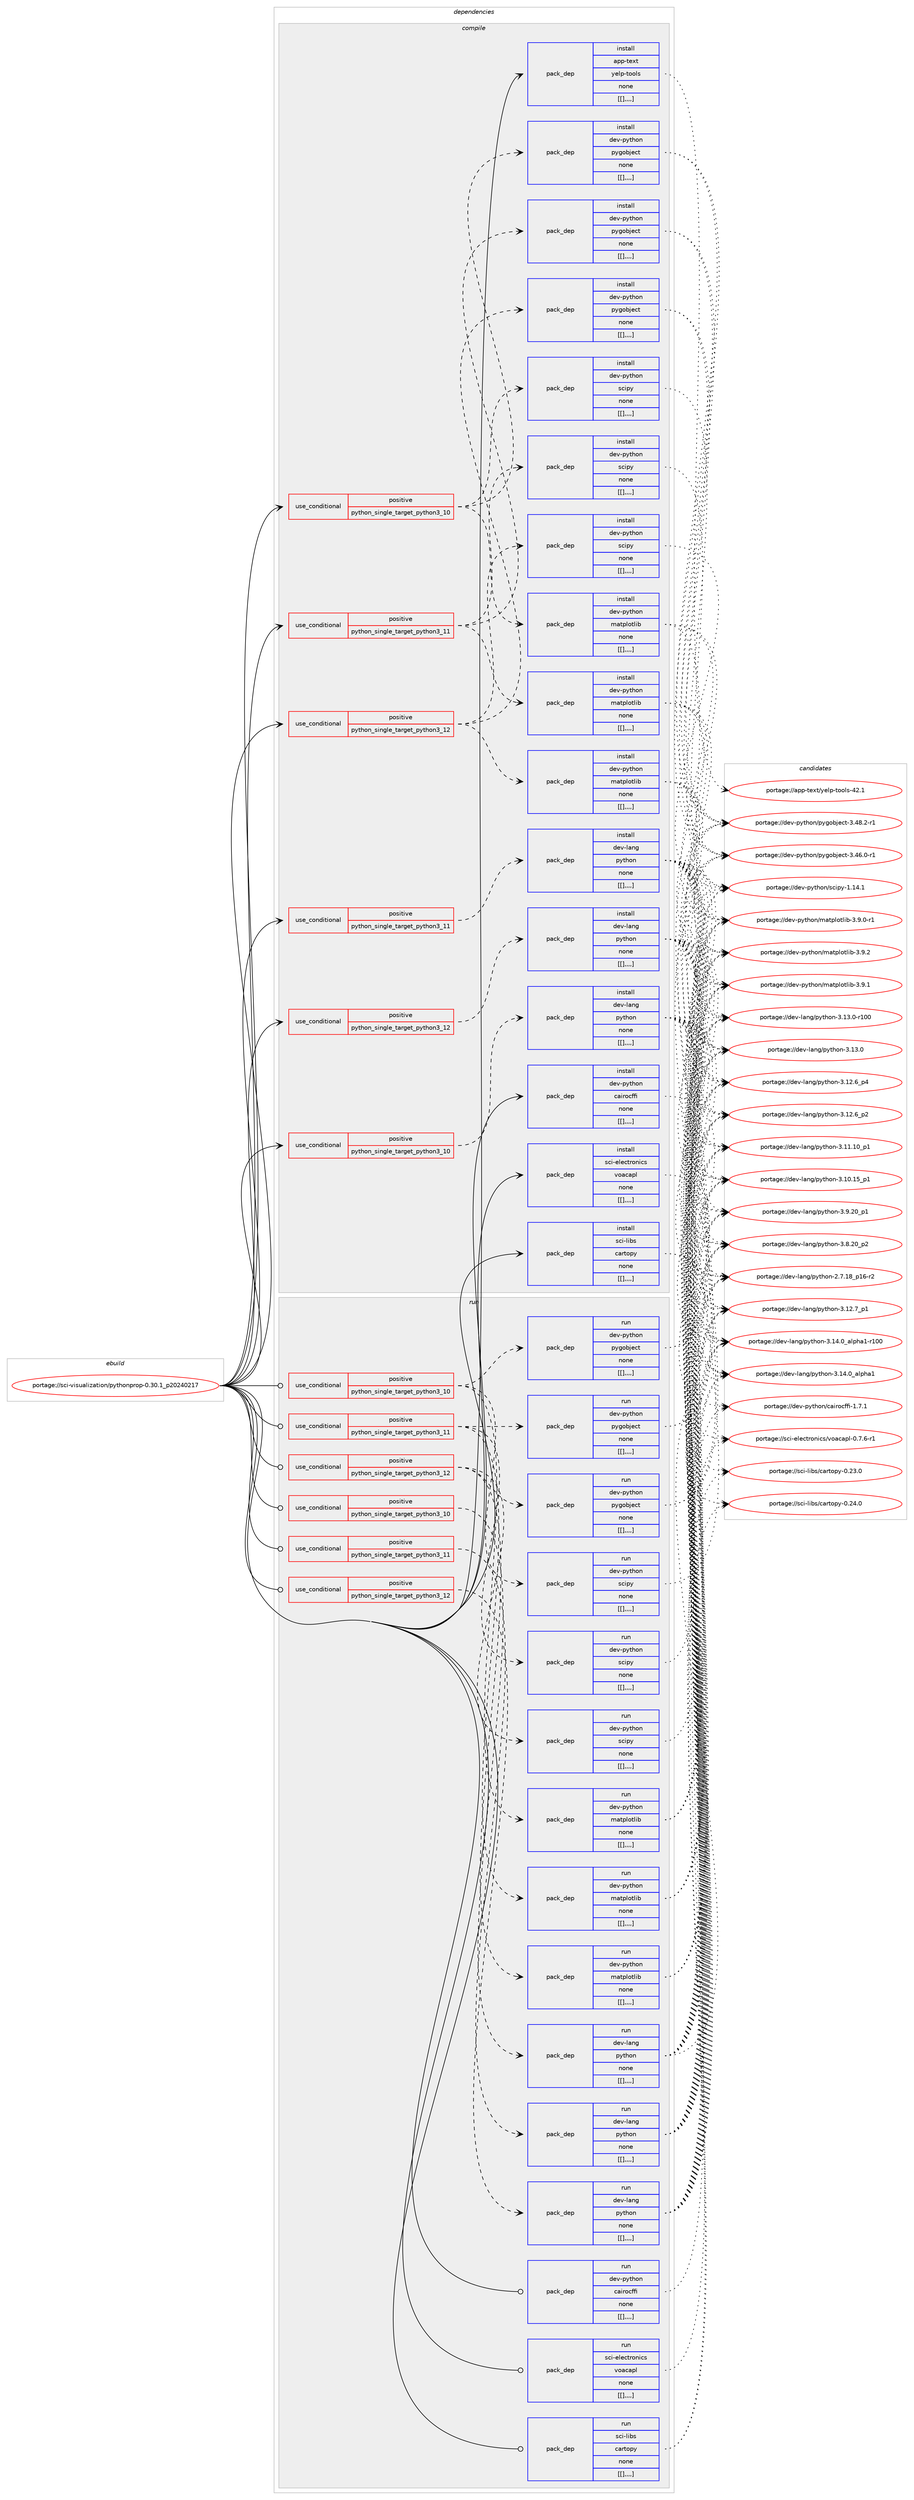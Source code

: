digraph prolog {

# *************
# Graph options
# *************

newrank=true;
concentrate=true;
compound=true;
graph [rankdir=LR,fontname=Helvetica,fontsize=10,ranksep=1.5];#, ranksep=2.5, nodesep=0.2];
edge  [arrowhead=vee];
node  [fontname=Helvetica,fontsize=10];

# **********
# The ebuild
# **********

subgraph cluster_leftcol {
color=gray;
label=<<i>ebuild</i>>;
id [label="portage://sci-visualization/pythonprop-0.30.1_p20240217", color=red, width=4, href="../sci-visualization/pythonprop-0.30.1_p20240217.svg"];
}

# ****************
# The dependencies
# ****************

subgraph cluster_midcol {
color=gray;
label=<<i>dependencies</i>>;
subgraph cluster_compile {
fillcolor="#eeeeee";
style=filled;
label=<<i>compile</i>>;
subgraph cond115905 {
dependency434928 [label=<<TABLE BORDER="0" CELLBORDER="1" CELLSPACING="0" CELLPADDING="4"><TR><TD ROWSPAN="3" CELLPADDING="10">use_conditional</TD></TR><TR><TD>positive</TD></TR><TR><TD>python_single_target_python3_10</TD></TR></TABLE>>, shape=none, color=red];
subgraph pack315859 {
dependency434956 [label=<<TABLE BORDER="0" CELLBORDER="1" CELLSPACING="0" CELLPADDING="4" WIDTH="220"><TR><TD ROWSPAN="6" CELLPADDING="30">pack_dep</TD></TR><TR><TD WIDTH="110">install</TD></TR><TR><TD>dev-lang</TD></TR><TR><TD>python</TD></TR><TR><TD>none</TD></TR><TR><TD>[[],,,,]</TD></TR></TABLE>>, shape=none, color=blue];
}
dependency434928:e -> dependency434956:w [weight=20,style="dashed",arrowhead="vee"];
}
id:e -> dependency434928:w [weight=20,style="solid",arrowhead="vee"];
subgraph cond115944 {
dependency434983 [label=<<TABLE BORDER="0" CELLBORDER="1" CELLSPACING="0" CELLPADDING="4"><TR><TD ROWSPAN="3" CELLPADDING="10">use_conditional</TD></TR><TR><TD>positive</TD></TR><TR><TD>python_single_target_python3_10</TD></TR></TABLE>>, shape=none, color=red];
subgraph pack315881 {
dependency435012 [label=<<TABLE BORDER="0" CELLBORDER="1" CELLSPACING="0" CELLPADDING="4" WIDTH="220"><TR><TD ROWSPAN="6" CELLPADDING="30">pack_dep</TD></TR><TR><TD WIDTH="110">install</TD></TR><TR><TD>dev-python</TD></TR><TR><TD>pygobject</TD></TR><TR><TD>none</TD></TR><TR><TD>[[],,,,]</TD></TR></TABLE>>, shape=none, color=blue];
}
dependency434983:e -> dependency435012:w [weight=20,style="dashed",arrowhead="vee"];
subgraph pack315895 {
dependency435036 [label=<<TABLE BORDER="0" CELLBORDER="1" CELLSPACING="0" CELLPADDING="4" WIDTH="220"><TR><TD ROWSPAN="6" CELLPADDING="30">pack_dep</TD></TR><TR><TD WIDTH="110">install</TD></TR><TR><TD>dev-python</TD></TR><TR><TD>matplotlib</TD></TR><TR><TD>none</TD></TR><TR><TD>[[],,,,]</TD></TR></TABLE>>, shape=none, color=blue];
}
dependency434983:e -> dependency435036:w [weight=20,style="dashed",arrowhead="vee"];
subgraph pack315919 {
dependency435040 [label=<<TABLE BORDER="0" CELLBORDER="1" CELLSPACING="0" CELLPADDING="4" WIDTH="220"><TR><TD ROWSPAN="6" CELLPADDING="30">pack_dep</TD></TR><TR><TD WIDTH="110">install</TD></TR><TR><TD>dev-python</TD></TR><TR><TD>scipy</TD></TR><TR><TD>none</TD></TR><TR><TD>[[],,,,]</TD></TR></TABLE>>, shape=none, color=blue];
}
dependency434983:e -> dependency435040:w [weight=20,style="dashed",arrowhead="vee"];
}
id:e -> dependency434983:w [weight=20,style="solid",arrowhead="vee"];
subgraph cond115973 {
dependency435116 [label=<<TABLE BORDER="0" CELLBORDER="1" CELLSPACING="0" CELLPADDING="4"><TR><TD ROWSPAN="3" CELLPADDING="10">use_conditional</TD></TR><TR><TD>positive</TD></TR><TR><TD>python_single_target_python3_11</TD></TR></TABLE>>, shape=none, color=red];
subgraph pack316006 {
dependency435212 [label=<<TABLE BORDER="0" CELLBORDER="1" CELLSPACING="0" CELLPADDING="4" WIDTH="220"><TR><TD ROWSPAN="6" CELLPADDING="30">pack_dep</TD></TR><TR><TD WIDTH="110">install</TD></TR><TR><TD>dev-lang</TD></TR><TR><TD>python</TD></TR><TR><TD>none</TD></TR><TR><TD>[[],,,,]</TD></TR></TABLE>>, shape=none, color=blue];
}
dependency435116:e -> dependency435212:w [weight=20,style="dashed",arrowhead="vee"];
}
id:e -> dependency435116:w [weight=20,style="solid",arrowhead="vee"];
subgraph cond116032 {
dependency435218 [label=<<TABLE BORDER="0" CELLBORDER="1" CELLSPACING="0" CELLPADDING="4"><TR><TD ROWSPAN="3" CELLPADDING="10">use_conditional</TD></TR><TR><TD>positive</TD></TR><TR><TD>python_single_target_python3_11</TD></TR></TABLE>>, shape=none, color=red];
subgraph pack316028 {
dependency435294 [label=<<TABLE BORDER="0" CELLBORDER="1" CELLSPACING="0" CELLPADDING="4" WIDTH="220"><TR><TD ROWSPAN="6" CELLPADDING="30">pack_dep</TD></TR><TR><TD WIDTH="110">install</TD></TR><TR><TD>dev-python</TD></TR><TR><TD>pygobject</TD></TR><TR><TD>none</TD></TR><TR><TD>[[],,,,]</TD></TR></TABLE>>, shape=none, color=blue];
}
dependency435218:e -> dependency435294:w [weight=20,style="dashed",arrowhead="vee"];
subgraph pack316075 {
dependency435300 [label=<<TABLE BORDER="0" CELLBORDER="1" CELLSPACING="0" CELLPADDING="4" WIDTH="220"><TR><TD ROWSPAN="6" CELLPADDING="30">pack_dep</TD></TR><TR><TD WIDTH="110">install</TD></TR><TR><TD>dev-python</TD></TR><TR><TD>matplotlib</TD></TR><TR><TD>none</TD></TR><TR><TD>[[],,,,]</TD></TR></TABLE>>, shape=none, color=blue];
}
dependency435218:e -> dependency435300:w [weight=20,style="dashed",arrowhead="vee"];
subgraph pack316079 {
dependency435306 [label=<<TABLE BORDER="0" CELLBORDER="1" CELLSPACING="0" CELLPADDING="4" WIDTH="220"><TR><TD ROWSPAN="6" CELLPADDING="30">pack_dep</TD></TR><TR><TD WIDTH="110">install</TD></TR><TR><TD>dev-python</TD></TR><TR><TD>scipy</TD></TR><TR><TD>none</TD></TR><TR><TD>[[],,,,]</TD></TR></TABLE>>, shape=none, color=blue];
}
dependency435218:e -> dependency435306:w [weight=20,style="dashed",arrowhead="vee"];
}
id:e -> dependency435218:w [weight=20,style="solid",arrowhead="vee"];
subgraph cond116065 {
dependency435381 [label=<<TABLE BORDER="0" CELLBORDER="1" CELLSPACING="0" CELLPADDING="4"><TR><TD ROWSPAN="3" CELLPADDING="10">use_conditional</TD></TR><TR><TD>positive</TD></TR><TR><TD>python_single_target_python3_12</TD></TR></TABLE>>, shape=none, color=red];
subgraph pack316128 {
dependency435386 [label=<<TABLE BORDER="0" CELLBORDER="1" CELLSPACING="0" CELLPADDING="4" WIDTH="220"><TR><TD ROWSPAN="6" CELLPADDING="30">pack_dep</TD></TR><TR><TD WIDTH="110">install</TD></TR><TR><TD>dev-lang</TD></TR><TR><TD>python</TD></TR><TR><TD>none</TD></TR><TR><TD>[[],,,,]</TD></TR></TABLE>>, shape=none, color=blue];
}
dependency435381:e -> dependency435386:w [weight=20,style="dashed",arrowhead="vee"];
}
id:e -> dependency435381:w [weight=20,style="solid",arrowhead="vee"];
subgraph cond116097 {
dependency435475 [label=<<TABLE BORDER="0" CELLBORDER="1" CELLSPACING="0" CELLPADDING="4"><TR><TD ROWSPAN="3" CELLPADDING="10">use_conditional</TD></TR><TR><TD>positive</TD></TR><TR><TD>python_single_target_python3_12</TD></TR></TABLE>>, shape=none, color=red];
subgraph pack316205 {
dependency435535 [label=<<TABLE BORDER="0" CELLBORDER="1" CELLSPACING="0" CELLPADDING="4" WIDTH="220"><TR><TD ROWSPAN="6" CELLPADDING="30">pack_dep</TD></TR><TR><TD WIDTH="110">install</TD></TR><TR><TD>dev-python</TD></TR><TR><TD>pygobject</TD></TR><TR><TD>none</TD></TR><TR><TD>[[],,,,]</TD></TR></TABLE>>, shape=none, color=blue];
}
dependency435475:e -> dependency435535:w [weight=20,style="dashed",arrowhead="vee"];
subgraph pack316239 {
dependency435576 [label=<<TABLE BORDER="0" CELLBORDER="1" CELLSPACING="0" CELLPADDING="4" WIDTH="220"><TR><TD ROWSPAN="6" CELLPADDING="30">pack_dep</TD></TR><TR><TD WIDTH="110">install</TD></TR><TR><TD>dev-python</TD></TR><TR><TD>matplotlib</TD></TR><TR><TD>none</TD></TR><TR><TD>[[],,,,]</TD></TR></TABLE>>, shape=none, color=blue];
}
dependency435475:e -> dependency435576:w [weight=20,style="dashed",arrowhead="vee"];
subgraph pack316298 {
dependency435650 [label=<<TABLE BORDER="0" CELLBORDER="1" CELLSPACING="0" CELLPADDING="4" WIDTH="220"><TR><TD ROWSPAN="6" CELLPADDING="30">pack_dep</TD></TR><TR><TD WIDTH="110">install</TD></TR><TR><TD>dev-python</TD></TR><TR><TD>scipy</TD></TR><TR><TD>none</TD></TR><TR><TD>[[],,,,]</TD></TR></TABLE>>, shape=none, color=blue];
}
dependency435475:e -> dependency435650:w [weight=20,style="dashed",arrowhead="vee"];
}
id:e -> dependency435475:w [weight=20,style="solid",arrowhead="vee"];
subgraph pack316316 {
dependency435676 [label=<<TABLE BORDER="0" CELLBORDER="1" CELLSPACING="0" CELLPADDING="4" WIDTH="220"><TR><TD ROWSPAN="6" CELLPADDING="30">pack_dep</TD></TR><TR><TD WIDTH="110">install</TD></TR><TR><TD>app-text</TD></TR><TR><TD>yelp-tools</TD></TR><TR><TD>none</TD></TR><TR><TD>[[],,,,]</TD></TR></TABLE>>, shape=none, color=blue];
}
id:e -> dependency435676:w [weight=20,style="solid",arrowhead="vee"];
subgraph pack316361 {
dependency435750 [label=<<TABLE BORDER="0" CELLBORDER="1" CELLSPACING="0" CELLPADDING="4" WIDTH="220"><TR><TD ROWSPAN="6" CELLPADDING="30">pack_dep</TD></TR><TR><TD WIDTH="110">install</TD></TR><TR><TD>dev-python</TD></TR><TR><TD>cairocffi</TD></TR><TR><TD>none</TD></TR><TR><TD>[[],,,,]</TD></TR></TABLE>>, shape=none, color=blue];
}
id:e -> dependency435750:w [weight=20,style="solid",arrowhead="vee"];
subgraph pack316386 {
dependency435772 [label=<<TABLE BORDER="0" CELLBORDER="1" CELLSPACING="0" CELLPADDING="4" WIDTH="220"><TR><TD ROWSPAN="6" CELLPADDING="30">pack_dep</TD></TR><TR><TD WIDTH="110">install</TD></TR><TR><TD>sci-electronics</TD></TR><TR><TD>voacapl</TD></TR><TR><TD>none</TD></TR><TR><TD>[[],,,,]</TD></TR></TABLE>>, shape=none, color=blue];
}
id:e -> dependency435772:w [weight=20,style="solid",arrowhead="vee"];
subgraph pack316389 {
dependency435811 [label=<<TABLE BORDER="0" CELLBORDER="1" CELLSPACING="0" CELLPADDING="4" WIDTH="220"><TR><TD ROWSPAN="6" CELLPADDING="30">pack_dep</TD></TR><TR><TD WIDTH="110">install</TD></TR><TR><TD>sci-libs</TD></TR><TR><TD>cartopy</TD></TR><TR><TD>none</TD></TR><TR><TD>[[],,,,]</TD></TR></TABLE>>, shape=none, color=blue];
}
id:e -> dependency435811:w [weight=20,style="solid",arrowhead="vee"];
}
subgraph cluster_compileandrun {
fillcolor="#eeeeee";
style=filled;
label=<<i>compile and run</i>>;
}
subgraph cluster_run {
fillcolor="#eeeeee";
style=filled;
label=<<i>run</i>>;
subgraph cond116233 {
dependency435847 [label=<<TABLE BORDER="0" CELLBORDER="1" CELLSPACING="0" CELLPADDING="4"><TR><TD ROWSPAN="3" CELLPADDING="10">use_conditional</TD></TR><TR><TD>positive</TD></TR><TR><TD>python_single_target_python3_10</TD></TR></TABLE>>, shape=none, color=red];
subgraph pack316446 {
dependency435849 [label=<<TABLE BORDER="0" CELLBORDER="1" CELLSPACING="0" CELLPADDING="4" WIDTH="220"><TR><TD ROWSPAN="6" CELLPADDING="30">pack_dep</TD></TR><TR><TD WIDTH="110">run</TD></TR><TR><TD>dev-lang</TD></TR><TR><TD>python</TD></TR><TR><TD>none</TD></TR><TR><TD>[[],,,,]</TD></TR></TABLE>>, shape=none, color=blue];
}
dependency435847:e -> dependency435849:w [weight=20,style="dashed",arrowhead="vee"];
}
id:e -> dependency435847:w [weight=20,style="solid",arrowhead="odot"];
subgraph cond116238 {
dependency435865 [label=<<TABLE BORDER="0" CELLBORDER="1" CELLSPACING="0" CELLPADDING="4"><TR><TD ROWSPAN="3" CELLPADDING="10">use_conditional</TD></TR><TR><TD>positive</TD></TR><TR><TD>python_single_target_python3_10</TD></TR></TABLE>>, shape=none, color=red];
subgraph pack316461 {
dependency435869 [label=<<TABLE BORDER="0" CELLBORDER="1" CELLSPACING="0" CELLPADDING="4" WIDTH="220"><TR><TD ROWSPAN="6" CELLPADDING="30">pack_dep</TD></TR><TR><TD WIDTH="110">run</TD></TR><TR><TD>dev-python</TD></TR><TR><TD>pygobject</TD></TR><TR><TD>none</TD></TR><TR><TD>[[],,,,]</TD></TR></TABLE>>, shape=none, color=blue];
}
dependency435865:e -> dependency435869:w [weight=20,style="dashed",arrowhead="vee"];
subgraph pack316472 {
dependency435901 [label=<<TABLE BORDER="0" CELLBORDER="1" CELLSPACING="0" CELLPADDING="4" WIDTH="220"><TR><TD ROWSPAN="6" CELLPADDING="30">pack_dep</TD></TR><TR><TD WIDTH="110">run</TD></TR><TR><TD>dev-python</TD></TR><TR><TD>matplotlib</TD></TR><TR><TD>none</TD></TR><TR><TD>[[],,,,]</TD></TR></TABLE>>, shape=none, color=blue];
}
dependency435865:e -> dependency435901:w [weight=20,style="dashed",arrowhead="vee"];
subgraph pack316494 {
dependency435951 [label=<<TABLE BORDER="0" CELLBORDER="1" CELLSPACING="0" CELLPADDING="4" WIDTH="220"><TR><TD ROWSPAN="6" CELLPADDING="30">pack_dep</TD></TR><TR><TD WIDTH="110">run</TD></TR><TR><TD>dev-python</TD></TR><TR><TD>scipy</TD></TR><TR><TD>none</TD></TR><TR><TD>[[],,,,]</TD></TR></TABLE>>, shape=none, color=blue];
}
dependency435865:e -> dependency435951:w [weight=20,style="dashed",arrowhead="vee"];
}
id:e -> dependency435865:w [weight=20,style="solid",arrowhead="odot"];
subgraph cond116267 {
dependency435973 [label=<<TABLE BORDER="0" CELLBORDER="1" CELLSPACING="0" CELLPADDING="4"><TR><TD ROWSPAN="3" CELLPADDING="10">use_conditional</TD></TR><TR><TD>positive</TD></TR><TR><TD>python_single_target_python3_11</TD></TR></TABLE>>, shape=none, color=red];
subgraph pack316537 {
dependency435975 [label=<<TABLE BORDER="0" CELLBORDER="1" CELLSPACING="0" CELLPADDING="4" WIDTH="220"><TR><TD ROWSPAN="6" CELLPADDING="30">pack_dep</TD></TR><TR><TD WIDTH="110">run</TD></TR><TR><TD>dev-lang</TD></TR><TR><TD>python</TD></TR><TR><TD>none</TD></TR><TR><TD>[[],,,,]</TD></TR></TABLE>>, shape=none, color=blue];
}
dependency435973:e -> dependency435975:w [weight=20,style="dashed",arrowhead="vee"];
}
id:e -> dependency435973:w [weight=20,style="solid",arrowhead="odot"];
subgraph cond116270 {
dependency436009 [label=<<TABLE BORDER="0" CELLBORDER="1" CELLSPACING="0" CELLPADDING="4"><TR><TD ROWSPAN="3" CELLPADDING="10">use_conditional</TD></TR><TR><TD>positive</TD></TR><TR><TD>python_single_target_python3_11</TD></TR></TABLE>>, shape=none, color=red];
subgraph pack316573 {
dependency436037 [label=<<TABLE BORDER="0" CELLBORDER="1" CELLSPACING="0" CELLPADDING="4" WIDTH="220"><TR><TD ROWSPAN="6" CELLPADDING="30">pack_dep</TD></TR><TR><TD WIDTH="110">run</TD></TR><TR><TD>dev-python</TD></TR><TR><TD>pygobject</TD></TR><TR><TD>none</TD></TR><TR><TD>[[],,,,]</TD></TR></TABLE>>, shape=none, color=blue];
}
dependency436009:e -> dependency436037:w [weight=20,style="dashed",arrowhead="vee"];
subgraph pack316587 {
dependency436041 [label=<<TABLE BORDER="0" CELLBORDER="1" CELLSPACING="0" CELLPADDING="4" WIDTH="220"><TR><TD ROWSPAN="6" CELLPADDING="30">pack_dep</TD></TR><TR><TD WIDTH="110">run</TD></TR><TR><TD>dev-python</TD></TR><TR><TD>matplotlib</TD></TR><TR><TD>none</TD></TR><TR><TD>[[],,,,]</TD></TR></TABLE>>, shape=none, color=blue];
}
dependency436009:e -> dependency436041:w [weight=20,style="dashed",arrowhead="vee"];
subgraph pack316609 {
dependency436071 [label=<<TABLE BORDER="0" CELLBORDER="1" CELLSPACING="0" CELLPADDING="4" WIDTH="220"><TR><TD ROWSPAN="6" CELLPADDING="30">pack_dep</TD></TR><TR><TD WIDTH="110">run</TD></TR><TR><TD>dev-python</TD></TR><TR><TD>scipy</TD></TR><TR><TD>none</TD></TR><TR><TD>[[],,,,]</TD></TR></TABLE>>, shape=none, color=blue];
}
dependency436009:e -> dependency436071:w [weight=20,style="dashed",arrowhead="vee"];
}
id:e -> dependency436009:w [weight=20,style="solid",arrowhead="odot"];
subgraph cond116289 {
dependency436091 [label=<<TABLE BORDER="0" CELLBORDER="1" CELLSPACING="0" CELLPADDING="4"><TR><TD ROWSPAN="3" CELLPADDING="10">use_conditional</TD></TR><TR><TD>positive</TD></TR><TR><TD>python_single_target_python3_12</TD></TR></TABLE>>, shape=none, color=red];
subgraph pack316635 {
dependency436105 [label=<<TABLE BORDER="0" CELLBORDER="1" CELLSPACING="0" CELLPADDING="4" WIDTH="220"><TR><TD ROWSPAN="6" CELLPADDING="30">pack_dep</TD></TR><TR><TD WIDTH="110">run</TD></TR><TR><TD>dev-lang</TD></TR><TR><TD>python</TD></TR><TR><TD>none</TD></TR><TR><TD>[[],,,,]</TD></TR></TABLE>>, shape=none, color=blue];
}
dependency436091:e -> dependency436105:w [weight=20,style="dashed",arrowhead="vee"];
}
id:e -> dependency436091:w [weight=20,style="solid",arrowhead="odot"];
subgraph cond116299 {
dependency436139 [label=<<TABLE BORDER="0" CELLBORDER="1" CELLSPACING="0" CELLPADDING="4"><TR><TD ROWSPAN="3" CELLPADDING="10">use_conditional</TD></TR><TR><TD>positive</TD></TR><TR><TD>python_single_target_python3_12</TD></TR></TABLE>>, shape=none, color=red];
subgraph pack316667 {
dependency436177 [label=<<TABLE BORDER="0" CELLBORDER="1" CELLSPACING="0" CELLPADDING="4" WIDTH="220"><TR><TD ROWSPAN="6" CELLPADDING="30">pack_dep</TD></TR><TR><TD WIDTH="110">run</TD></TR><TR><TD>dev-python</TD></TR><TR><TD>pygobject</TD></TR><TR><TD>none</TD></TR><TR><TD>[[],,,,]</TD></TR></TABLE>>, shape=none, color=blue];
}
dependency436139:e -> dependency436177:w [weight=20,style="dashed",arrowhead="vee"];
subgraph pack316703 {
dependency436198 [label=<<TABLE BORDER="0" CELLBORDER="1" CELLSPACING="0" CELLPADDING="4" WIDTH="220"><TR><TD ROWSPAN="6" CELLPADDING="30">pack_dep</TD></TR><TR><TD WIDTH="110">run</TD></TR><TR><TD>dev-python</TD></TR><TR><TD>matplotlib</TD></TR><TR><TD>none</TD></TR><TR><TD>[[],,,,]</TD></TR></TABLE>>, shape=none, color=blue];
}
dependency436139:e -> dependency436198:w [weight=20,style="dashed",arrowhead="vee"];
subgraph pack316715 {
dependency436219 [label=<<TABLE BORDER="0" CELLBORDER="1" CELLSPACING="0" CELLPADDING="4" WIDTH="220"><TR><TD ROWSPAN="6" CELLPADDING="30">pack_dep</TD></TR><TR><TD WIDTH="110">run</TD></TR><TR><TD>dev-python</TD></TR><TR><TD>scipy</TD></TR><TR><TD>none</TD></TR><TR><TD>[[],,,,]</TD></TR></TABLE>>, shape=none, color=blue];
}
dependency436139:e -> dependency436219:w [weight=20,style="dashed",arrowhead="vee"];
}
id:e -> dependency436139:w [weight=20,style="solid",arrowhead="odot"];
subgraph pack316728 {
dependency436234 [label=<<TABLE BORDER="0" CELLBORDER="1" CELLSPACING="0" CELLPADDING="4" WIDTH="220"><TR><TD ROWSPAN="6" CELLPADDING="30">pack_dep</TD></TR><TR><TD WIDTH="110">run</TD></TR><TR><TD>dev-python</TD></TR><TR><TD>cairocffi</TD></TR><TR><TD>none</TD></TR><TR><TD>[[],,,,]</TD></TR></TABLE>>, shape=none, color=blue];
}
id:e -> dependency436234:w [weight=20,style="solid",arrowhead="odot"];
subgraph pack316739 {
dependency436237 [label=<<TABLE BORDER="0" CELLBORDER="1" CELLSPACING="0" CELLPADDING="4" WIDTH="220"><TR><TD ROWSPAN="6" CELLPADDING="30">pack_dep</TD></TR><TR><TD WIDTH="110">run</TD></TR><TR><TD>sci-electronics</TD></TR><TR><TD>voacapl</TD></TR><TR><TD>none</TD></TR><TR><TD>[[],,,,]</TD></TR></TABLE>>, shape=none, color=blue];
}
id:e -> dependency436237:w [weight=20,style="solid",arrowhead="odot"];
subgraph pack316747 {
dependency436251 [label=<<TABLE BORDER="0" CELLBORDER="1" CELLSPACING="0" CELLPADDING="4" WIDTH="220"><TR><TD ROWSPAN="6" CELLPADDING="30">pack_dep</TD></TR><TR><TD WIDTH="110">run</TD></TR><TR><TD>sci-libs</TD></TR><TR><TD>cartopy</TD></TR><TR><TD>none</TD></TR><TR><TD>[[],,,,]</TD></TR></TABLE>>, shape=none, color=blue];
}
id:e -> dependency436251:w [weight=20,style="solid",arrowhead="odot"];
}
}

# **************
# The candidates
# **************

subgraph cluster_choices {
rank=same;
color=gray;
label=<<i>candidates</i>>;

subgraph choice315445 {
color=black;
nodesep=1;
choice100101118451089711010347112121116104111110455146495246489597108112104974945114494848 [label="portage://dev-lang/python-3.14.0_alpha1-r100", color=red, width=4,href="../dev-lang/python-3.14.0_alpha1-r100.svg"];
choice1001011184510897110103471121211161041111104551464952464895971081121049749 [label="portage://dev-lang/python-3.14.0_alpha1", color=red, width=4,href="../dev-lang/python-3.14.0_alpha1.svg"];
choice1001011184510897110103471121211161041111104551464951464845114494848 [label="portage://dev-lang/python-3.13.0-r100", color=red, width=4,href="../dev-lang/python-3.13.0-r100.svg"];
choice10010111845108971101034711212111610411111045514649514648 [label="portage://dev-lang/python-3.13.0", color=red, width=4,href="../dev-lang/python-3.13.0.svg"];
choice100101118451089711010347112121116104111110455146495046559511249 [label="portage://dev-lang/python-3.12.7_p1", color=red, width=4,href="../dev-lang/python-3.12.7_p1.svg"];
choice100101118451089711010347112121116104111110455146495046549511252 [label="portage://dev-lang/python-3.12.6_p4", color=red, width=4,href="../dev-lang/python-3.12.6_p4.svg"];
choice100101118451089711010347112121116104111110455146495046549511250 [label="portage://dev-lang/python-3.12.6_p2", color=red, width=4,href="../dev-lang/python-3.12.6_p2.svg"];
choice10010111845108971101034711212111610411111045514649494649489511249 [label="portage://dev-lang/python-3.11.10_p1", color=red, width=4,href="../dev-lang/python-3.11.10_p1.svg"];
choice10010111845108971101034711212111610411111045514649484649539511249 [label="portage://dev-lang/python-3.10.15_p1", color=red, width=4,href="../dev-lang/python-3.10.15_p1.svg"];
choice100101118451089711010347112121116104111110455146574650489511249 [label="portage://dev-lang/python-3.9.20_p1", color=red, width=4,href="../dev-lang/python-3.9.20_p1.svg"];
choice100101118451089711010347112121116104111110455146564650489511250 [label="portage://dev-lang/python-3.8.20_p2", color=red, width=4,href="../dev-lang/python-3.8.20_p2.svg"];
choice100101118451089711010347112121116104111110455046554649569511249544511450 [label="portage://dev-lang/python-2.7.18_p16-r2", color=red, width=4,href="../dev-lang/python-2.7.18_p16-r2.svg"];
dependency434956:e -> choice100101118451089711010347112121116104111110455146495246489597108112104974945114494848:w [style=dotted,weight="100"];
dependency434956:e -> choice1001011184510897110103471121211161041111104551464952464895971081121049749:w [style=dotted,weight="100"];
dependency434956:e -> choice1001011184510897110103471121211161041111104551464951464845114494848:w [style=dotted,weight="100"];
dependency434956:e -> choice10010111845108971101034711212111610411111045514649514648:w [style=dotted,weight="100"];
dependency434956:e -> choice100101118451089711010347112121116104111110455146495046559511249:w [style=dotted,weight="100"];
dependency434956:e -> choice100101118451089711010347112121116104111110455146495046549511252:w [style=dotted,weight="100"];
dependency434956:e -> choice100101118451089711010347112121116104111110455146495046549511250:w [style=dotted,weight="100"];
dependency434956:e -> choice10010111845108971101034711212111610411111045514649494649489511249:w [style=dotted,weight="100"];
dependency434956:e -> choice10010111845108971101034711212111610411111045514649484649539511249:w [style=dotted,weight="100"];
dependency434956:e -> choice100101118451089711010347112121116104111110455146574650489511249:w [style=dotted,weight="100"];
dependency434956:e -> choice100101118451089711010347112121116104111110455146564650489511250:w [style=dotted,weight="100"];
dependency434956:e -> choice100101118451089711010347112121116104111110455046554649569511249544511450:w [style=dotted,weight="100"];
}
subgraph choice315471 {
color=black;
nodesep=1;
choice10010111845112121116104111110471121211031119810610199116455146525646504511449 [label="portage://dev-python/pygobject-3.48.2-r1", color=red, width=4,href="../dev-python/pygobject-3.48.2-r1.svg"];
choice10010111845112121116104111110471121211031119810610199116455146525446484511449 [label="portage://dev-python/pygobject-3.46.0-r1", color=red, width=4,href="../dev-python/pygobject-3.46.0-r1.svg"];
dependency435012:e -> choice10010111845112121116104111110471121211031119810610199116455146525646504511449:w [style=dotted,weight="100"];
dependency435012:e -> choice10010111845112121116104111110471121211031119810610199116455146525446484511449:w [style=dotted,weight="100"];
}
subgraph choice315489 {
color=black;
nodesep=1;
choice10010111845112121116104111110471099711611210811111610810598455146574650 [label="portage://dev-python/matplotlib-3.9.2", color=red, width=4,href="../dev-python/matplotlib-3.9.2.svg"];
choice10010111845112121116104111110471099711611210811111610810598455146574649 [label="portage://dev-python/matplotlib-3.9.1", color=red, width=4,href="../dev-python/matplotlib-3.9.1.svg"];
choice100101118451121211161041111104710997116112108111116108105984551465746484511449 [label="portage://dev-python/matplotlib-3.9.0-r1", color=red, width=4,href="../dev-python/matplotlib-3.9.0-r1.svg"];
dependency435036:e -> choice10010111845112121116104111110471099711611210811111610810598455146574650:w [style=dotted,weight="100"];
dependency435036:e -> choice10010111845112121116104111110471099711611210811111610810598455146574649:w [style=dotted,weight="100"];
dependency435036:e -> choice100101118451121211161041111104710997116112108111116108105984551465746484511449:w [style=dotted,weight="100"];
}
subgraph choice315503 {
color=black;
nodesep=1;
choice10010111845112121116104111110471159910511212145494649524649 [label="portage://dev-python/scipy-1.14.1", color=red, width=4,href="../dev-python/scipy-1.14.1.svg"];
dependency435040:e -> choice10010111845112121116104111110471159910511212145494649524649:w [style=dotted,weight="100"];
}
subgraph choice315514 {
color=black;
nodesep=1;
choice100101118451089711010347112121116104111110455146495246489597108112104974945114494848 [label="portage://dev-lang/python-3.14.0_alpha1-r100", color=red, width=4,href="../dev-lang/python-3.14.0_alpha1-r100.svg"];
choice1001011184510897110103471121211161041111104551464952464895971081121049749 [label="portage://dev-lang/python-3.14.0_alpha1", color=red, width=4,href="../dev-lang/python-3.14.0_alpha1.svg"];
choice1001011184510897110103471121211161041111104551464951464845114494848 [label="portage://dev-lang/python-3.13.0-r100", color=red, width=4,href="../dev-lang/python-3.13.0-r100.svg"];
choice10010111845108971101034711212111610411111045514649514648 [label="portage://dev-lang/python-3.13.0", color=red, width=4,href="../dev-lang/python-3.13.0.svg"];
choice100101118451089711010347112121116104111110455146495046559511249 [label="portage://dev-lang/python-3.12.7_p1", color=red, width=4,href="../dev-lang/python-3.12.7_p1.svg"];
choice100101118451089711010347112121116104111110455146495046549511252 [label="portage://dev-lang/python-3.12.6_p4", color=red, width=4,href="../dev-lang/python-3.12.6_p4.svg"];
choice100101118451089711010347112121116104111110455146495046549511250 [label="portage://dev-lang/python-3.12.6_p2", color=red, width=4,href="../dev-lang/python-3.12.6_p2.svg"];
choice10010111845108971101034711212111610411111045514649494649489511249 [label="portage://dev-lang/python-3.11.10_p1", color=red, width=4,href="../dev-lang/python-3.11.10_p1.svg"];
choice10010111845108971101034711212111610411111045514649484649539511249 [label="portage://dev-lang/python-3.10.15_p1", color=red, width=4,href="../dev-lang/python-3.10.15_p1.svg"];
choice100101118451089711010347112121116104111110455146574650489511249 [label="portage://dev-lang/python-3.9.20_p1", color=red, width=4,href="../dev-lang/python-3.9.20_p1.svg"];
choice100101118451089711010347112121116104111110455146564650489511250 [label="portage://dev-lang/python-3.8.20_p2", color=red, width=4,href="../dev-lang/python-3.8.20_p2.svg"];
choice100101118451089711010347112121116104111110455046554649569511249544511450 [label="portage://dev-lang/python-2.7.18_p16-r2", color=red, width=4,href="../dev-lang/python-2.7.18_p16-r2.svg"];
dependency435212:e -> choice100101118451089711010347112121116104111110455146495246489597108112104974945114494848:w [style=dotted,weight="100"];
dependency435212:e -> choice1001011184510897110103471121211161041111104551464952464895971081121049749:w [style=dotted,weight="100"];
dependency435212:e -> choice1001011184510897110103471121211161041111104551464951464845114494848:w [style=dotted,weight="100"];
dependency435212:e -> choice10010111845108971101034711212111610411111045514649514648:w [style=dotted,weight="100"];
dependency435212:e -> choice100101118451089711010347112121116104111110455146495046559511249:w [style=dotted,weight="100"];
dependency435212:e -> choice100101118451089711010347112121116104111110455146495046549511252:w [style=dotted,weight="100"];
dependency435212:e -> choice100101118451089711010347112121116104111110455146495046549511250:w [style=dotted,weight="100"];
dependency435212:e -> choice10010111845108971101034711212111610411111045514649494649489511249:w [style=dotted,weight="100"];
dependency435212:e -> choice10010111845108971101034711212111610411111045514649484649539511249:w [style=dotted,weight="100"];
dependency435212:e -> choice100101118451089711010347112121116104111110455146574650489511249:w [style=dotted,weight="100"];
dependency435212:e -> choice100101118451089711010347112121116104111110455146564650489511250:w [style=dotted,weight="100"];
dependency435212:e -> choice100101118451089711010347112121116104111110455046554649569511249544511450:w [style=dotted,weight="100"];
}
subgraph choice315528 {
color=black;
nodesep=1;
choice10010111845112121116104111110471121211031119810610199116455146525646504511449 [label="portage://dev-python/pygobject-3.48.2-r1", color=red, width=4,href="../dev-python/pygobject-3.48.2-r1.svg"];
choice10010111845112121116104111110471121211031119810610199116455146525446484511449 [label="portage://dev-python/pygobject-3.46.0-r1", color=red, width=4,href="../dev-python/pygobject-3.46.0-r1.svg"];
dependency435294:e -> choice10010111845112121116104111110471121211031119810610199116455146525646504511449:w [style=dotted,weight="100"];
dependency435294:e -> choice10010111845112121116104111110471121211031119810610199116455146525446484511449:w [style=dotted,weight="100"];
}
subgraph choice315534 {
color=black;
nodesep=1;
choice10010111845112121116104111110471099711611210811111610810598455146574650 [label="portage://dev-python/matplotlib-3.9.2", color=red, width=4,href="../dev-python/matplotlib-3.9.2.svg"];
choice10010111845112121116104111110471099711611210811111610810598455146574649 [label="portage://dev-python/matplotlib-3.9.1", color=red, width=4,href="../dev-python/matplotlib-3.9.1.svg"];
choice100101118451121211161041111104710997116112108111116108105984551465746484511449 [label="portage://dev-python/matplotlib-3.9.0-r1", color=red, width=4,href="../dev-python/matplotlib-3.9.0-r1.svg"];
dependency435300:e -> choice10010111845112121116104111110471099711611210811111610810598455146574650:w [style=dotted,weight="100"];
dependency435300:e -> choice10010111845112121116104111110471099711611210811111610810598455146574649:w [style=dotted,weight="100"];
dependency435300:e -> choice100101118451121211161041111104710997116112108111116108105984551465746484511449:w [style=dotted,weight="100"];
}
subgraph choice315540 {
color=black;
nodesep=1;
choice10010111845112121116104111110471159910511212145494649524649 [label="portage://dev-python/scipy-1.14.1", color=red, width=4,href="../dev-python/scipy-1.14.1.svg"];
dependency435306:e -> choice10010111845112121116104111110471159910511212145494649524649:w [style=dotted,weight="100"];
}
subgraph choice315542 {
color=black;
nodesep=1;
choice100101118451089711010347112121116104111110455146495246489597108112104974945114494848 [label="portage://dev-lang/python-3.14.0_alpha1-r100", color=red, width=4,href="../dev-lang/python-3.14.0_alpha1-r100.svg"];
choice1001011184510897110103471121211161041111104551464952464895971081121049749 [label="portage://dev-lang/python-3.14.0_alpha1", color=red, width=4,href="../dev-lang/python-3.14.0_alpha1.svg"];
choice1001011184510897110103471121211161041111104551464951464845114494848 [label="portage://dev-lang/python-3.13.0-r100", color=red, width=4,href="../dev-lang/python-3.13.0-r100.svg"];
choice10010111845108971101034711212111610411111045514649514648 [label="portage://dev-lang/python-3.13.0", color=red, width=4,href="../dev-lang/python-3.13.0.svg"];
choice100101118451089711010347112121116104111110455146495046559511249 [label="portage://dev-lang/python-3.12.7_p1", color=red, width=4,href="../dev-lang/python-3.12.7_p1.svg"];
choice100101118451089711010347112121116104111110455146495046549511252 [label="portage://dev-lang/python-3.12.6_p4", color=red, width=4,href="../dev-lang/python-3.12.6_p4.svg"];
choice100101118451089711010347112121116104111110455146495046549511250 [label="portage://dev-lang/python-3.12.6_p2", color=red, width=4,href="../dev-lang/python-3.12.6_p2.svg"];
choice10010111845108971101034711212111610411111045514649494649489511249 [label="portage://dev-lang/python-3.11.10_p1", color=red, width=4,href="../dev-lang/python-3.11.10_p1.svg"];
choice10010111845108971101034711212111610411111045514649484649539511249 [label="portage://dev-lang/python-3.10.15_p1", color=red, width=4,href="../dev-lang/python-3.10.15_p1.svg"];
choice100101118451089711010347112121116104111110455146574650489511249 [label="portage://dev-lang/python-3.9.20_p1", color=red, width=4,href="../dev-lang/python-3.9.20_p1.svg"];
choice100101118451089711010347112121116104111110455146564650489511250 [label="portage://dev-lang/python-3.8.20_p2", color=red, width=4,href="../dev-lang/python-3.8.20_p2.svg"];
choice100101118451089711010347112121116104111110455046554649569511249544511450 [label="portage://dev-lang/python-2.7.18_p16-r2", color=red, width=4,href="../dev-lang/python-2.7.18_p16-r2.svg"];
dependency435386:e -> choice100101118451089711010347112121116104111110455146495246489597108112104974945114494848:w [style=dotted,weight="100"];
dependency435386:e -> choice1001011184510897110103471121211161041111104551464952464895971081121049749:w [style=dotted,weight="100"];
dependency435386:e -> choice1001011184510897110103471121211161041111104551464951464845114494848:w [style=dotted,weight="100"];
dependency435386:e -> choice10010111845108971101034711212111610411111045514649514648:w [style=dotted,weight="100"];
dependency435386:e -> choice100101118451089711010347112121116104111110455146495046559511249:w [style=dotted,weight="100"];
dependency435386:e -> choice100101118451089711010347112121116104111110455146495046549511252:w [style=dotted,weight="100"];
dependency435386:e -> choice100101118451089711010347112121116104111110455146495046549511250:w [style=dotted,weight="100"];
dependency435386:e -> choice10010111845108971101034711212111610411111045514649494649489511249:w [style=dotted,weight="100"];
dependency435386:e -> choice10010111845108971101034711212111610411111045514649484649539511249:w [style=dotted,weight="100"];
dependency435386:e -> choice100101118451089711010347112121116104111110455146574650489511249:w [style=dotted,weight="100"];
dependency435386:e -> choice100101118451089711010347112121116104111110455146564650489511250:w [style=dotted,weight="100"];
dependency435386:e -> choice100101118451089711010347112121116104111110455046554649569511249544511450:w [style=dotted,weight="100"];
}
subgraph choice315565 {
color=black;
nodesep=1;
choice10010111845112121116104111110471121211031119810610199116455146525646504511449 [label="portage://dev-python/pygobject-3.48.2-r1", color=red, width=4,href="../dev-python/pygobject-3.48.2-r1.svg"];
choice10010111845112121116104111110471121211031119810610199116455146525446484511449 [label="portage://dev-python/pygobject-3.46.0-r1", color=red, width=4,href="../dev-python/pygobject-3.46.0-r1.svg"];
dependency435535:e -> choice10010111845112121116104111110471121211031119810610199116455146525646504511449:w [style=dotted,weight="100"];
dependency435535:e -> choice10010111845112121116104111110471121211031119810610199116455146525446484511449:w [style=dotted,weight="100"];
}
subgraph choice315579 {
color=black;
nodesep=1;
choice10010111845112121116104111110471099711611210811111610810598455146574650 [label="portage://dev-python/matplotlib-3.9.2", color=red, width=4,href="../dev-python/matplotlib-3.9.2.svg"];
choice10010111845112121116104111110471099711611210811111610810598455146574649 [label="portage://dev-python/matplotlib-3.9.1", color=red, width=4,href="../dev-python/matplotlib-3.9.1.svg"];
choice100101118451121211161041111104710997116112108111116108105984551465746484511449 [label="portage://dev-python/matplotlib-3.9.0-r1", color=red, width=4,href="../dev-python/matplotlib-3.9.0-r1.svg"];
dependency435576:e -> choice10010111845112121116104111110471099711611210811111610810598455146574650:w [style=dotted,weight="100"];
dependency435576:e -> choice10010111845112121116104111110471099711611210811111610810598455146574649:w [style=dotted,weight="100"];
dependency435576:e -> choice100101118451121211161041111104710997116112108111116108105984551465746484511449:w [style=dotted,weight="100"];
}
subgraph choice315589 {
color=black;
nodesep=1;
choice10010111845112121116104111110471159910511212145494649524649 [label="portage://dev-python/scipy-1.14.1", color=red, width=4,href="../dev-python/scipy-1.14.1.svg"];
dependency435650:e -> choice10010111845112121116104111110471159910511212145494649524649:w [style=dotted,weight="100"];
}
subgraph choice315597 {
color=black;
nodesep=1;
choice971121124511610112011647121101108112451161111111081154552504649 [label="portage://app-text/yelp-tools-42.1", color=red, width=4,href="../app-text/yelp-tools-42.1.svg"];
dependency435676:e -> choice971121124511610112011647121101108112451161111111081154552504649:w [style=dotted,weight="100"];
}
subgraph choice315614 {
color=black;
nodesep=1;
choice1001011184511212111610411111047999710511411199102102105454946554649 [label="portage://dev-python/cairocffi-1.7.1", color=red, width=4,href="../dev-python/cairocffi-1.7.1.svg"];
dependency435750:e -> choice1001011184511212111610411111047999710511411199102102105454946554649:w [style=dotted,weight="100"];
}
subgraph choice315619 {
color=black;
nodesep=1;
choice11599105451011081019911611411111010599115471181119799971121084548465546544511449 [label="portage://sci-electronics/voacapl-0.7.6-r1", color=red, width=4,href="../sci-electronics/voacapl-0.7.6-r1.svg"];
dependency435772:e -> choice11599105451011081019911611411111010599115471181119799971121084548465546544511449:w [style=dotted,weight="100"];
}
subgraph choice315638 {
color=black;
nodesep=1;
choice11599105451081059811547999711411611111212145484650524648 [label="portage://sci-libs/cartopy-0.24.0", color=red, width=4,href="../sci-libs/cartopy-0.24.0.svg"];
choice11599105451081059811547999711411611111212145484650514648 [label="portage://sci-libs/cartopy-0.23.0", color=red, width=4,href="../sci-libs/cartopy-0.23.0.svg"];
dependency435811:e -> choice11599105451081059811547999711411611111212145484650524648:w [style=dotted,weight="100"];
dependency435811:e -> choice11599105451081059811547999711411611111212145484650514648:w [style=dotted,weight="100"];
}
subgraph choice315641 {
color=black;
nodesep=1;
choice100101118451089711010347112121116104111110455146495246489597108112104974945114494848 [label="portage://dev-lang/python-3.14.0_alpha1-r100", color=red, width=4,href="../dev-lang/python-3.14.0_alpha1-r100.svg"];
choice1001011184510897110103471121211161041111104551464952464895971081121049749 [label="portage://dev-lang/python-3.14.0_alpha1", color=red, width=4,href="../dev-lang/python-3.14.0_alpha1.svg"];
choice1001011184510897110103471121211161041111104551464951464845114494848 [label="portage://dev-lang/python-3.13.0-r100", color=red, width=4,href="../dev-lang/python-3.13.0-r100.svg"];
choice10010111845108971101034711212111610411111045514649514648 [label="portage://dev-lang/python-3.13.0", color=red, width=4,href="../dev-lang/python-3.13.0.svg"];
choice100101118451089711010347112121116104111110455146495046559511249 [label="portage://dev-lang/python-3.12.7_p1", color=red, width=4,href="../dev-lang/python-3.12.7_p1.svg"];
choice100101118451089711010347112121116104111110455146495046549511252 [label="portage://dev-lang/python-3.12.6_p4", color=red, width=4,href="../dev-lang/python-3.12.6_p4.svg"];
choice100101118451089711010347112121116104111110455146495046549511250 [label="portage://dev-lang/python-3.12.6_p2", color=red, width=4,href="../dev-lang/python-3.12.6_p2.svg"];
choice10010111845108971101034711212111610411111045514649494649489511249 [label="portage://dev-lang/python-3.11.10_p1", color=red, width=4,href="../dev-lang/python-3.11.10_p1.svg"];
choice10010111845108971101034711212111610411111045514649484649539511249 [label="portage://dev-lang/python-3.10.15_p1", color=red, width=4,href="../dev-lang/python-3.10.15_p1.svg"];
choice100101118451089711010347112121116104111110455146574650489511249 [label="portage://dev-lang/python-3.9.20_p1", color=red, width=4,href="../dev-lang/python-3.9.20_p1.svg"];
choice100101118451089711010347112121116104111110455146564650489511250 [label="portage://dev-lang/python-3.8.20_p2", color=red, width=4,href="../dev-lang/python-3.8.20_p2.svg"];
choice100101118451089711010347112121116104111110455046554649569511249544511450 [label="portage://dev-lang/python-2.7.18_p16-r2", color=red, width=4,href="../dev-lang/python-2.7.18_p16-r2.svg"];
dependency435849:e -> choice100101118451089711010347112121116104111110455146495246489597108112104974945114494848:w [style=dotted,weight="100"];
dependency435849:e -> choice1001011184510897110103471121211161041111104551464952464895971081121049749:w [style=dotted,weight="100"];
dependency435849:e -> choice1001011184510897110103471121211161041111104551464951464845114494848:w [style=dotted,weight="100"];
dependency435849:e -> choice10010111845108971101034711212111610411111045514649514648:w [style=dotted,weight="100"];
dependency435849:e -> choice100101118451089711010347112121116104111110455146495046559511249:w [style=dotted,weight="100"];
dependency435849:e -> choice100101118451089711010347112121116104111110455146495046549511252:w [style=dotted,weight="100"];
dependency435849:e -> choice100101118451089711010347112121116104111110455146495046549511250:w [style=dotted,weight="100"];
dependency435849:e -> choice10010111845108971101034711212111610411111045514649494649489511249:w [style=dotted,weight="100"];
dependency435849:e -> choice10010111845108971101034711212111610411111045514649484649539511249:w [style=dotted,weight="100"];
dependency435849:e -> choice100101118451089711010347112121116104111110455146574650489511249:w [style=dotted,weight="100"];
dependency435849:e -> choice100101118451089711010347112121116104111110455146564650489511250:w [style=dotted,weight="100"];
dependency435849:e -> choice100101118451089711010347112121116104111110455046554649569511249544511450:w [style=dotted,weight="100"];
}
subgraph choice315658 {
color=black;
nodesep=1;
choice10010111845112121116104111110471121211031119810610199116455146525646504511449 [label="portage://dev-python/pygobject-3.48.2-r1", color=red, width=4,href="../dev-python/pygobject-3.48.2-r1.svg"];
choice10010111845112121116104111110471121211031119810610199116455146525446484511449 [label="portage://dev-python/pygobject-3.46.0-r1", color=red, width=4,href="../dev-python/pygobject-3.46.0-r1.svg"];
dependency435869:e -> choice10010111845112121116104111110471121211031119810610199116455146525646504511449:w [style=dotted,weight="100"];
dependency435869:e -> choice10010111845112121116104111110471121211031119810610199116455146525446484511449:w [style=dotted,weight="100"];
}
subgraph choice315668 {
color=black;
nodesep=1;
choice10010111845112121116104111110471099711611210811111610810598455146574650 [label="portage://dev-python/matplotlib-3.9.2", color=red, width=4,href="../dev-python/matplotlib-3.9.2.svg"];
choice10010111845112121116104111110471099711611210811111610810598455146574649 [label="portage://dev-python/matplotlib-3.9.1", color=red, width=4,href="../dev-python/matplotlib-3.9.1.svg"];
choice100101118451121211161041111104710997116112108111116108105984551465746484511449 [label="portage://dev-python/matplotlib-3.9.0-r1", color=red, width=4,href="../dev-python/matplotlib-3.9.0-r1.svg"];
dependency435901:e -> choice10010111845112121116104111110471099711611210811111610810598455146574650:w [style=dotted,weight="100"];
dependency435901:e -> choice10010111845112121116104111110471099711611210811111610810598455146574649:w [style=dotted,weight="100"];
dependency435901:e -> choice100101118451121211161041111104710997116112108111116108105984551465746484511449:w [style=dotted,weight="100"];
}
subgraph choice315674 {
color=black;
nodesep=1;
choice10010111845112121116104111110471159910511212145494649524649 [label="portage://dev-python/scipy-1.14.1", color=red, width=4,href="../dev-python/scipy-1.14.1.svg"];
dependency435951:e -> choice10010111845112121116104111110471159910511212145494649524649:w [style=dotted,weight="100"];
}
subgraph choice315677 {
color=black;
nodesep=1;
choice100101118451089711010347112121116104111110455146495246489597108112104974945114494848 [label="portage://dev-lang/python-3.14.0_alpha1-r100", color=red, width=4,href="../dev-lang/python-3.14.0_alpha1-r100.svg"];
choice1001011184510897110103471121211161041111104551464952464895971081121049749 [label="portage://dev-lang/python-3.14.0_alpha1", color=red, width=4,href="../dev-lang/python-3.14.0_alpha1.svg"];
choice1001011184510897110103471121211161041111104551464951464845114494848 [label="portage://dev-lang/python-3.13.0-r100", color=red, width=4,href="../dev-lang/python-3.13.0-r100.svg"];
choice10010111845108971101034711212111610411111045514649514648 [label="portage://dev-lang/python-3.13.0", color=red, width=4,href="../dev-lang/python-3.13.0.svg"];
choice100101118451089711010347112121116104111110455146495046559511249 [label="portage://dev-lang/python-3.12.7_p1", color=red, width=4,href="../dev-lang/python-3.12.7_p1.svg"];
choice100101118451089711010347112121116104111110455146495046549511252 [label="portage://dev-lang/python-3.12.6_p4", color=red, width=4,href="../dev-lang/python-3.12.6_p4.svg"];
choice100101118451089711010347112121116104111110455146495046549511250 [label="portage://dev-lang/python-3.12.6_p2", color=red, width=4,href="../dev-lang/python-3.12.6_p2.svg"];
choice10010111845108971101034711212111610411111045514649494649489511249 [label="portage://dev-lang/python-3.11.10_p1", color=red, width=4,href="../dev-lang/python-3.11.10_p1.svg"];
choice10010111845108971101034711212111610411111045514649484649539511249 [label="portage://dev-lang/python-3.10.15_p1", color=red, width=4,href="../dev-lang/python-3.10.15_p1.svg"];
choice100101118451089711010347112121116104111110455146574650489511249 [label="portage://dev-lang/python-3.9.20_p1", color=red, width=4,href="../dev-lang/python-3.9.20_p1.svg"];
choice100101118451089711010347112121116104111110455146564650489511250 [label="portage://dev-lang/python-3.8.20_p2", color=red, width=4,href="../dev-lang/python-3.8.20_p2.svg"];
choice100101118451089711010347112121116104111110455046554649569511249544511450 [label="portage://dev-lang/python-2.7.18_p16-r2", color=red, width=4,href="../dev-lang/python-2.7.18_p16-r2.svg"];
dependency435975:e -> choice100101118451089711010347112121116104111110455146495246489597108112104974945114494848:w [style=dotted,weight="100"];
dependency435975:e -> choice1001011184510897110103471121211161041111104551464952464895971081121049749:w [style=dotted,weight="100"];
dependency435975:e -> choice1001011184510897110103471121211161041111104551464951464845114494848:w [style=dotted,weight="100"];
dependency435975:e -> choice10010111845108971101034711212111610411111045514649514648:w [style=dotted,weight="100"];
dependency435975:e -> choice100101118451089711010347112121116104111110455146495046559511249:w [style=dotted,weight="100"];
dependency435975:e -> choice100101118451089711010347112121116104111110455146495046549511252:w [style=dotted,weight="100"];
dependency435975:e -> choice100101118451089711010347112121116104111110455146495046549511250:w [style=dotted,weight="100"];
dependency435975:e -> choice10010111845108971101034711212111610411111045514649494649489511249:w [style=dotted,weight="100"];
dependency435975:e -> choice10010111845108971101034711212111610411111045514649484649539511249:w [style=dotted,weight="100"];
dependency435975:e -> choice100101118451089711010347112121116104111110455146574650489511249:w [style=dotted,weight="100"];
dependency435975:e -> choice100101118451089711010347112121116104111110455146564650489511250:w [style=dotted,weight="100"];
dependency435975:e -> choice100101118451089711010347112121116104111110455046554649569511249544511450:w [style=dotted,weight="100"];
}
subgraph choice315702 {
color=black;
nodesep=1;
choice10010111845112121116104111110471121211031119810610199116455146525646504511449 [label="portage://dev-python/pygobject-3.48.2-r1", color=red, width=4,href="../dev-python/pygobject-3.48.2-r1.svg"];
choice10010111845112121116104111110471121211031119810610199116455146525446484511449 [label="portage://dev-python/pygobject-3.46.0-r1", color=red, width=4,href="../dev-python/pygobject-3.46.0-r1.svg"];
dependency436037:e -> choice10010111845112121116104111110471121211031119810610199116455146525646504511449:w [style=dotted,weight="100"];
dependency436037:e -> choice10010111845112121116104111110471121211031119810610199116455146525446484511449:w [style=dotted,weight="100"];
}
subgraph choice315717 {
color=black;
nodesep=1;
choice10010111845112121116104111110471099711611210811111610810598455146574650 [label="portage://dev-python/matplotlib-3.9.2", color=red, width=4,href="../dev-python/matplotlib-3.9.2.svg"];
choice10010111845112121116104111110471099711611210811111610810598455146574649 [label="portage://dev-python/matplotlib-3.9.1", color=red, width=4,href="../dev-python/matplotlib-3.9.1.svg"];
choice100101118451121211161041111104710997116112108111116108105984551465746484511449 [label="portage://dev-python/matplotlib-3.9.0-r1", color=red, width=4,href="../dev-python/matplotlib-3.9.0-r1.svg"];
dependency436041:e -> choice10010111845112121116104111110471099711611210811111610810598455146574650:w [style=dotted,weight="100"];
dependency436041:e -> choice10010111845112121116104111110471099711611210811111610810598455146574649:w [style=dotted,weight="100"];
dependency436041:e -> choice100101118451121211161041111104710997116112108111116108105984551465746484511449:w [style=dotted,weight="100"];
}
subgraph choice315721 {
color=black;
nodesep=1;
choice10010111845112121116104111110471159910511212145494649524649 [label="portage://dev-python/scipy-1.14.1", color=red, width=4,href="../dev-python/scipy-1.14.1.svg"];
dependency436071:e -> choice10010111845112121116104111110471159910511212145494649524649:w [style=dotted,weight="100"];
}
subgraph choice315734 {
color=black;
nodesep=1;
choice100101118451089711010347112121116104111110455146495246489597108112104974945114494848 [label="portage://dev-lang/python-3.14.0_alpha1-r100", color=red, width=4,href="../dev-lang/python-3.14.0_alpha1-r100.svg"];
choice1001011184510897110103471121211161041111104551464952464895971081121049749 [label="portage://dev-lang/python-3.14.0_alpha1", color=red, width=4,href="../dev-lang/python-3.14.0_alpha1.svg"];
choice1001011184510897110103471121211161041111104551464951464845114494848 [label="portage://dev-lang/python-3.13.0-r100", color=red, width=4,href="../dev-lang/python-3.13.0-r100.svg"];
choice10010111845108971101034711212111610411111045514649514648 [label="portage://dev-lang/python-3.13.0", color=red, width=4,href="../dev-lang/python-3.13.0.svg"];
choice100101118451089711010347112121116104111110455146495046559511249 [label="portage://dev-lang/python-3.12.7_p1", color=red, width=4,href="../dev-lang/python-3.12.7_p1.svg"];
choice100101118451089711010347112121116104111110455146495046549511252 [label="portage://dev-lang/python-3.12.6_p4", color=red, width=4,href="../dev-lang/python-3.12.6_p4.svg"];
choice100101118451089711010347112121116104111110455146495046549511250 [label="portage://dev-lang/python-3.12.6_p2", color=red, width=4,href="../dev-lang/python-3.12.6_p2.svg"];
choice10010111845108971101034711212111610411111045514649494649489511249 [label="portage://dev-lang/python-3.11.10_p1", color=red, width=4,href="../dev-lang/python-3.11.10_p1.svg"];
choice10010111845108971101034711212111610411111045514649484649539511249 [label="portage://dev-lang/python-3.10.15_p1", color=red, width=4,href="../dev-lang/python-3.10.15_p1.svg"];
choice100101118451089711010347112121116104111110455146574650489511249 [label="portage://dev-lang/python-3.9.20_p1", color=red, width=4,href="../dev-lang/python-3.9.20_p1.svg"];
choice100101118451089711010347112121116104111110455146564650489511250 [label="portage://dev-lang/python-3.8.20_p2", color=red, width=4,href="../dev-lang/python-3.8.20_p2.svg"];
choice100101118451089711010347112121116104111110455046554649569511249544511450 [label="portage://dev-lang/python-2.7.18_p16-r2", color=red, width=4,href="../dev-lang/python-2.7.18_p16-r2.svg"];
dependency436105:e -> choice100101118451089711010347112121116104111110455146495246489597108112104974945114494848:w [style=dotted,weight="100"];
dependency436105:e -> choice1001011184510897110103471121211161041111104551464952464895971081121049749:w [style=dotted,weight="100"];
dependency436105:e -> choice1001011184510897110103471121211161041111104551464951464845114494848:w [style=dotted,weight="100"];
dependency436105:e -> choice10010111845108971101034711212111610411111045514649514648:w [style=dotted,weight="100"];
dependency436105:e -> choice100101118451089711010347112121116104111110455146495046559511249:w [style=dotted,weight="100"];
dependency436105:e -> choice100101118451089711010347112121116104111110455146495046549511252:w [style=dotted,weight="100"];
dependency436105:e -> choice100101118451089711010347112121116104111110455146495046549511250:w [style=dotted,weight="100"];
dependency436105:e -> choice10010111845108971101034711212111610411111045514649494649489511249:w [style=dotted,weight="100"];
dependency436105:e -> choice10010111845108971101034711212111610411111045514649484649539511249:w [style=dotted,weight="100"];
dependency436105:e -> choice100101118451089711010347112121116104111110455146574650489511249:w [style=dotted,weight="100"];
dependency436105:e -> choice100101118451089711010347112121116104111110455146564650489511250:w [style=dotted,weight="100"];
dependency436105:e -> choice100101118451089711010347112121116104111110455046554649569511249544511450:w [style=dotted,weight="100"];
}
subgraph choice315747 {
color=black;
nodesep=1;
choice10010111845112121116104111110471121211031119810610199116455146525646504511449 [label="portage://dev-python/pygobject-3.48.2-r1", color=red, width=4,href="../dev-python/pygobject-3.48.2-r1.svg"];
choice10010111845112121116104111110471121211031119810610199116455146525446484511449 [label="portage://dev-python/pygobject-3.46.0-r1", color=red, width=4,href="../dev-python/pygobject-3.46.0-r1.svg"];
dependency436177:e -> choice10010111845112121116104111110471121211031119810610199116455146525646504511449:w [style=dotted,weight="100"];
dependency436177:e -> choice10010111845112121116104111110471121211031119810610199116455146525446484511449:w [style=dotted,weight="100"];
}
subgraph choice315750 {
color=black;
nodesep=1;
choice10010111845112121116104111110471099711611210811111610810598455146574650 [label="portage://dev-python/matplotlib-3.9.2", color=red, width=4,href="../dev-python/matplotlib-3.9.2.svg"];
choice10010111845112121116104111110471099711611210811111610810598455146574649 [label="portage://dev-python/matplotlib-3.9.1", color=red, width=4,href="../dev-python/matplotlib-3.9.1.svg"];
choice100101118451121211161041111104710997116112108111116108105984551465746484511449 [label="portage://dev-python/matplotlib-3.9.0-r1", color=red, width=4,href="../dev-python/matplotlib-3.9.0-r1.svg"];
dependency436198:e -> choice10010111845112121116104111110471099711611210811111610810598455146574650:w [style=dotted,weight="100"];
dependency436198:e -> choice10010111845112121116104111110471099711611210811111610810598455146574649:w [style=dotted,weight="100"];
dependency436198:e -> choice100101118451121211161041111104710997116112108111116108105984551465746484511449:w [style=dotted,weight="100"];
}
subgraph choice315763 {
color=black;
nodesep=1;
choice10010111845112121116104111110471159910511212145494649524649 [label="portage://dev-python/scipy-1.14.1", color=red, width=4,href="../dev-python/scipy-1.14.1.svg"];
dependency436219:e -> choice10010111845112121116104111110471159910511212145494649524649:w [style=dotted,weight="100"];
}
subgraph choice315766 {
color=black;
nodesep=1;
choice1001011184511212111610411111047999710511411199102102105454946554649 [label="portage://dev-python/cairocffi-1.7.1", color=red, width=4,href="../dev-python/cairocffi-1.7.1.svg"];
dependency436234:e -> choice1001011184511212111610411111047999710511411199102102105454946554649:w [style=dotted,weight="100"];
}
subgraph choice315769 {
color=black;
nodesep=1;
choice11599105451011081019911611411111010599115471181119799971121084548465546544511449 [label="portage://sci-electronics/voacapl-0.7.6-r1", color=red, width=4,href="../sci-electronics/voacapl-0.7.6-r1.svg"];
dependency436237:e -> choice11599105451011081019911611411111010599115471181119799971121084548465546544511449:w [style=dotted,weight="100"];
}
subgraph choice315772 {
color=black;
nodesep=1;
choice11599105451081059811547999711411611111212145484650524648 [label="portage://sci-libs/cartopy-0.24.0", color=red, width=4,href="../sci-libs/cartopy-0.24.0.svg"];
choice11599105451081059811547999711411611111212145484650514648 [label="portage://sci-libs/cartopy-0.23.0", color=red, width=4,href="../sci-libs/cartopy-0.23.0.svg"];
dependency436251:e -> choice11599105451081059811547999711411611111212145484650524648:w [style=dotted,weight="100"];
dependency436251:e -> choice11599105451081059811547999711411611111212145484650514648:w [style=dotted,weight="100"];
}
}

}
